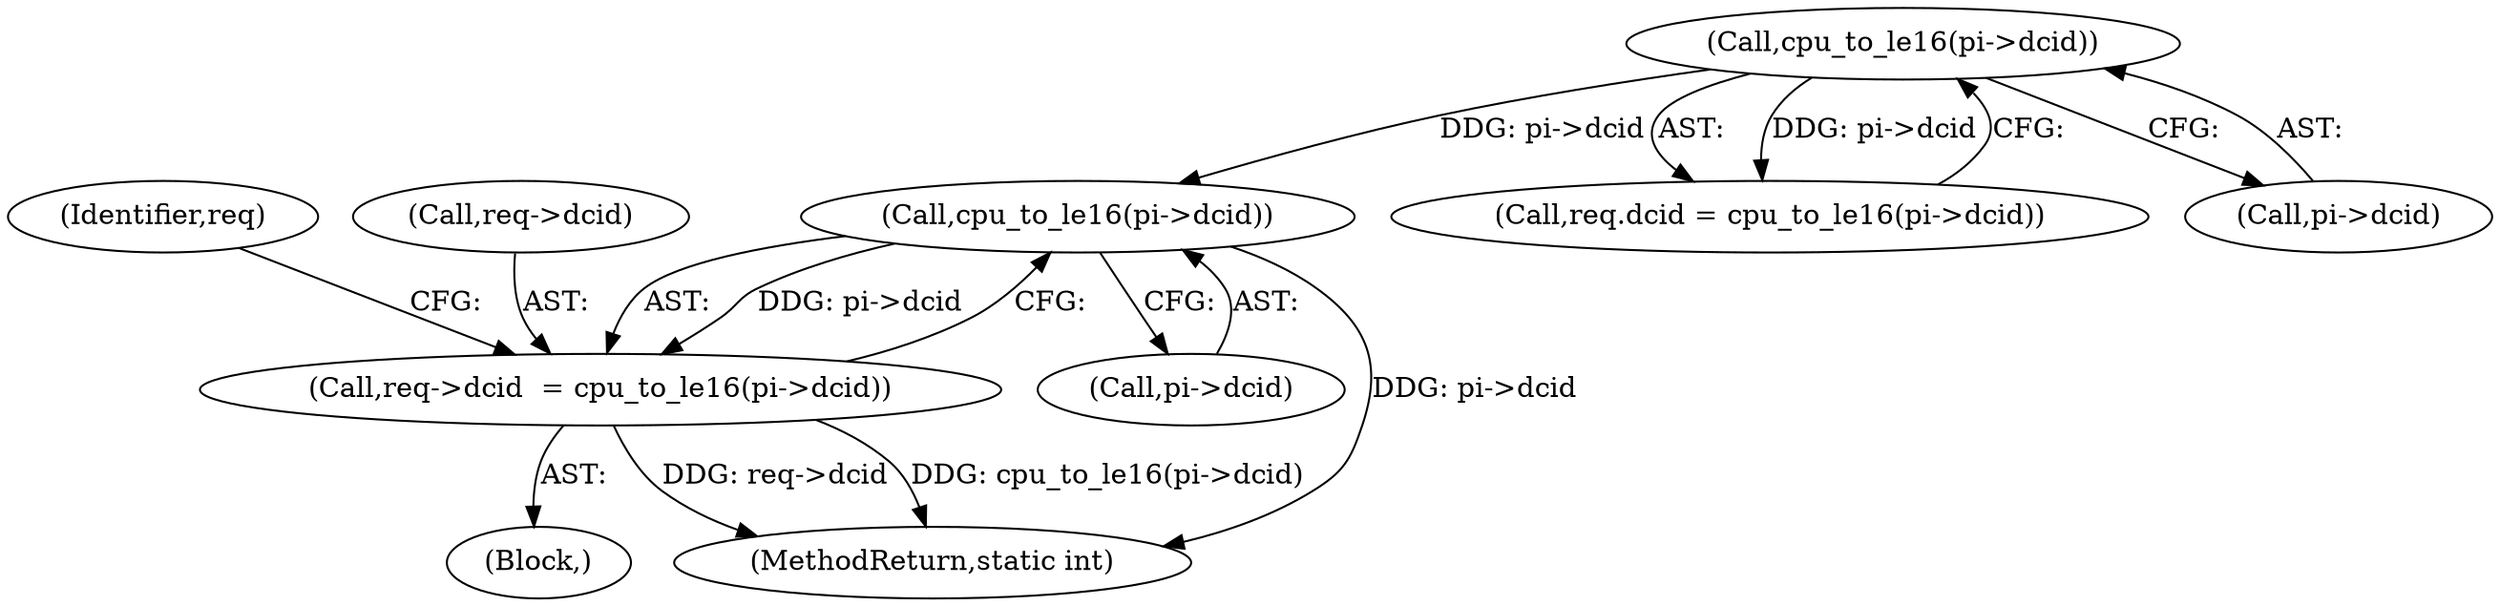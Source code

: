 digraph "0_linux_f2fcfcd670257236ebf2088bbdf26f6a8ef459fe@pointer" {
"1000315" [label="(Call,cpu_to_le16(pi->dcid))"];
"1000162" [label="(Call,cpu_to_le16(pi->dcid))"];
"1000311" [label="(Call,req->dcid  = cpu_to_le16(pi->dcid))"];
"1000104" [label="(Block,)"];
"1000162" [label="(Call,cpu_to_le16(pi->dcid))"];
"1000316" [label="(Call,pi->dcid)"];
"1000315" [label="(Call,cpu_to_le16(pi->dcid))"];
"1000321" [label="(Identifier,req)"];
"1000158" [label="(Call,req.dcid = cpu_to_le16(pi->dcid))"];
"1000311" [label="(Call,req->dcid  = cpu_to_le16(pi->dcid))"];
"1000163" [label="(Call,pi->dcid)"];
"1000329" [label="(MethodReturn,static int)"];
"1000312" [label="(Call,req->dcid)"];
"1000315" -> "1000311"  [label="AST: "];
"1000315" -> "1000316"  [label="CFG: "];
"1000316" -> "1000315"  [label="AST: "];
"1000311" -> "1000315"  [label="CFG: "];
"1000315" -> "1000329"  [label="DDG: pi->dcid"];
"1000315" -> "1000311"  [label="DDG: pi->dcid"];
"1000162" -> "1000315"  [label="DDG: pi->dcid"];
"1000162" -> "1000158"  [label="AST: "];
"1000162" -> "1000163"  [label="CFG: "];
"1000163" -> "1000162"  [label="AST: "];
"1000158" -> "1000162"  [label="CFG: "];
"1000162" -> "1000158"  [label="DDG: pi->dcid"];
"1000311" -> "1000104"  [label="AST: "];
"1000312" -> "1000311"  [label="AST: "];
"1000321" -> "1000311"  [label="CFG: "];
"1000311" -> "1000329"  [label="DDG: req->dcid"];
"1000311" -> "1000329"  [label="DDG: cpu_to_le16(pi->dcid)"];
}

